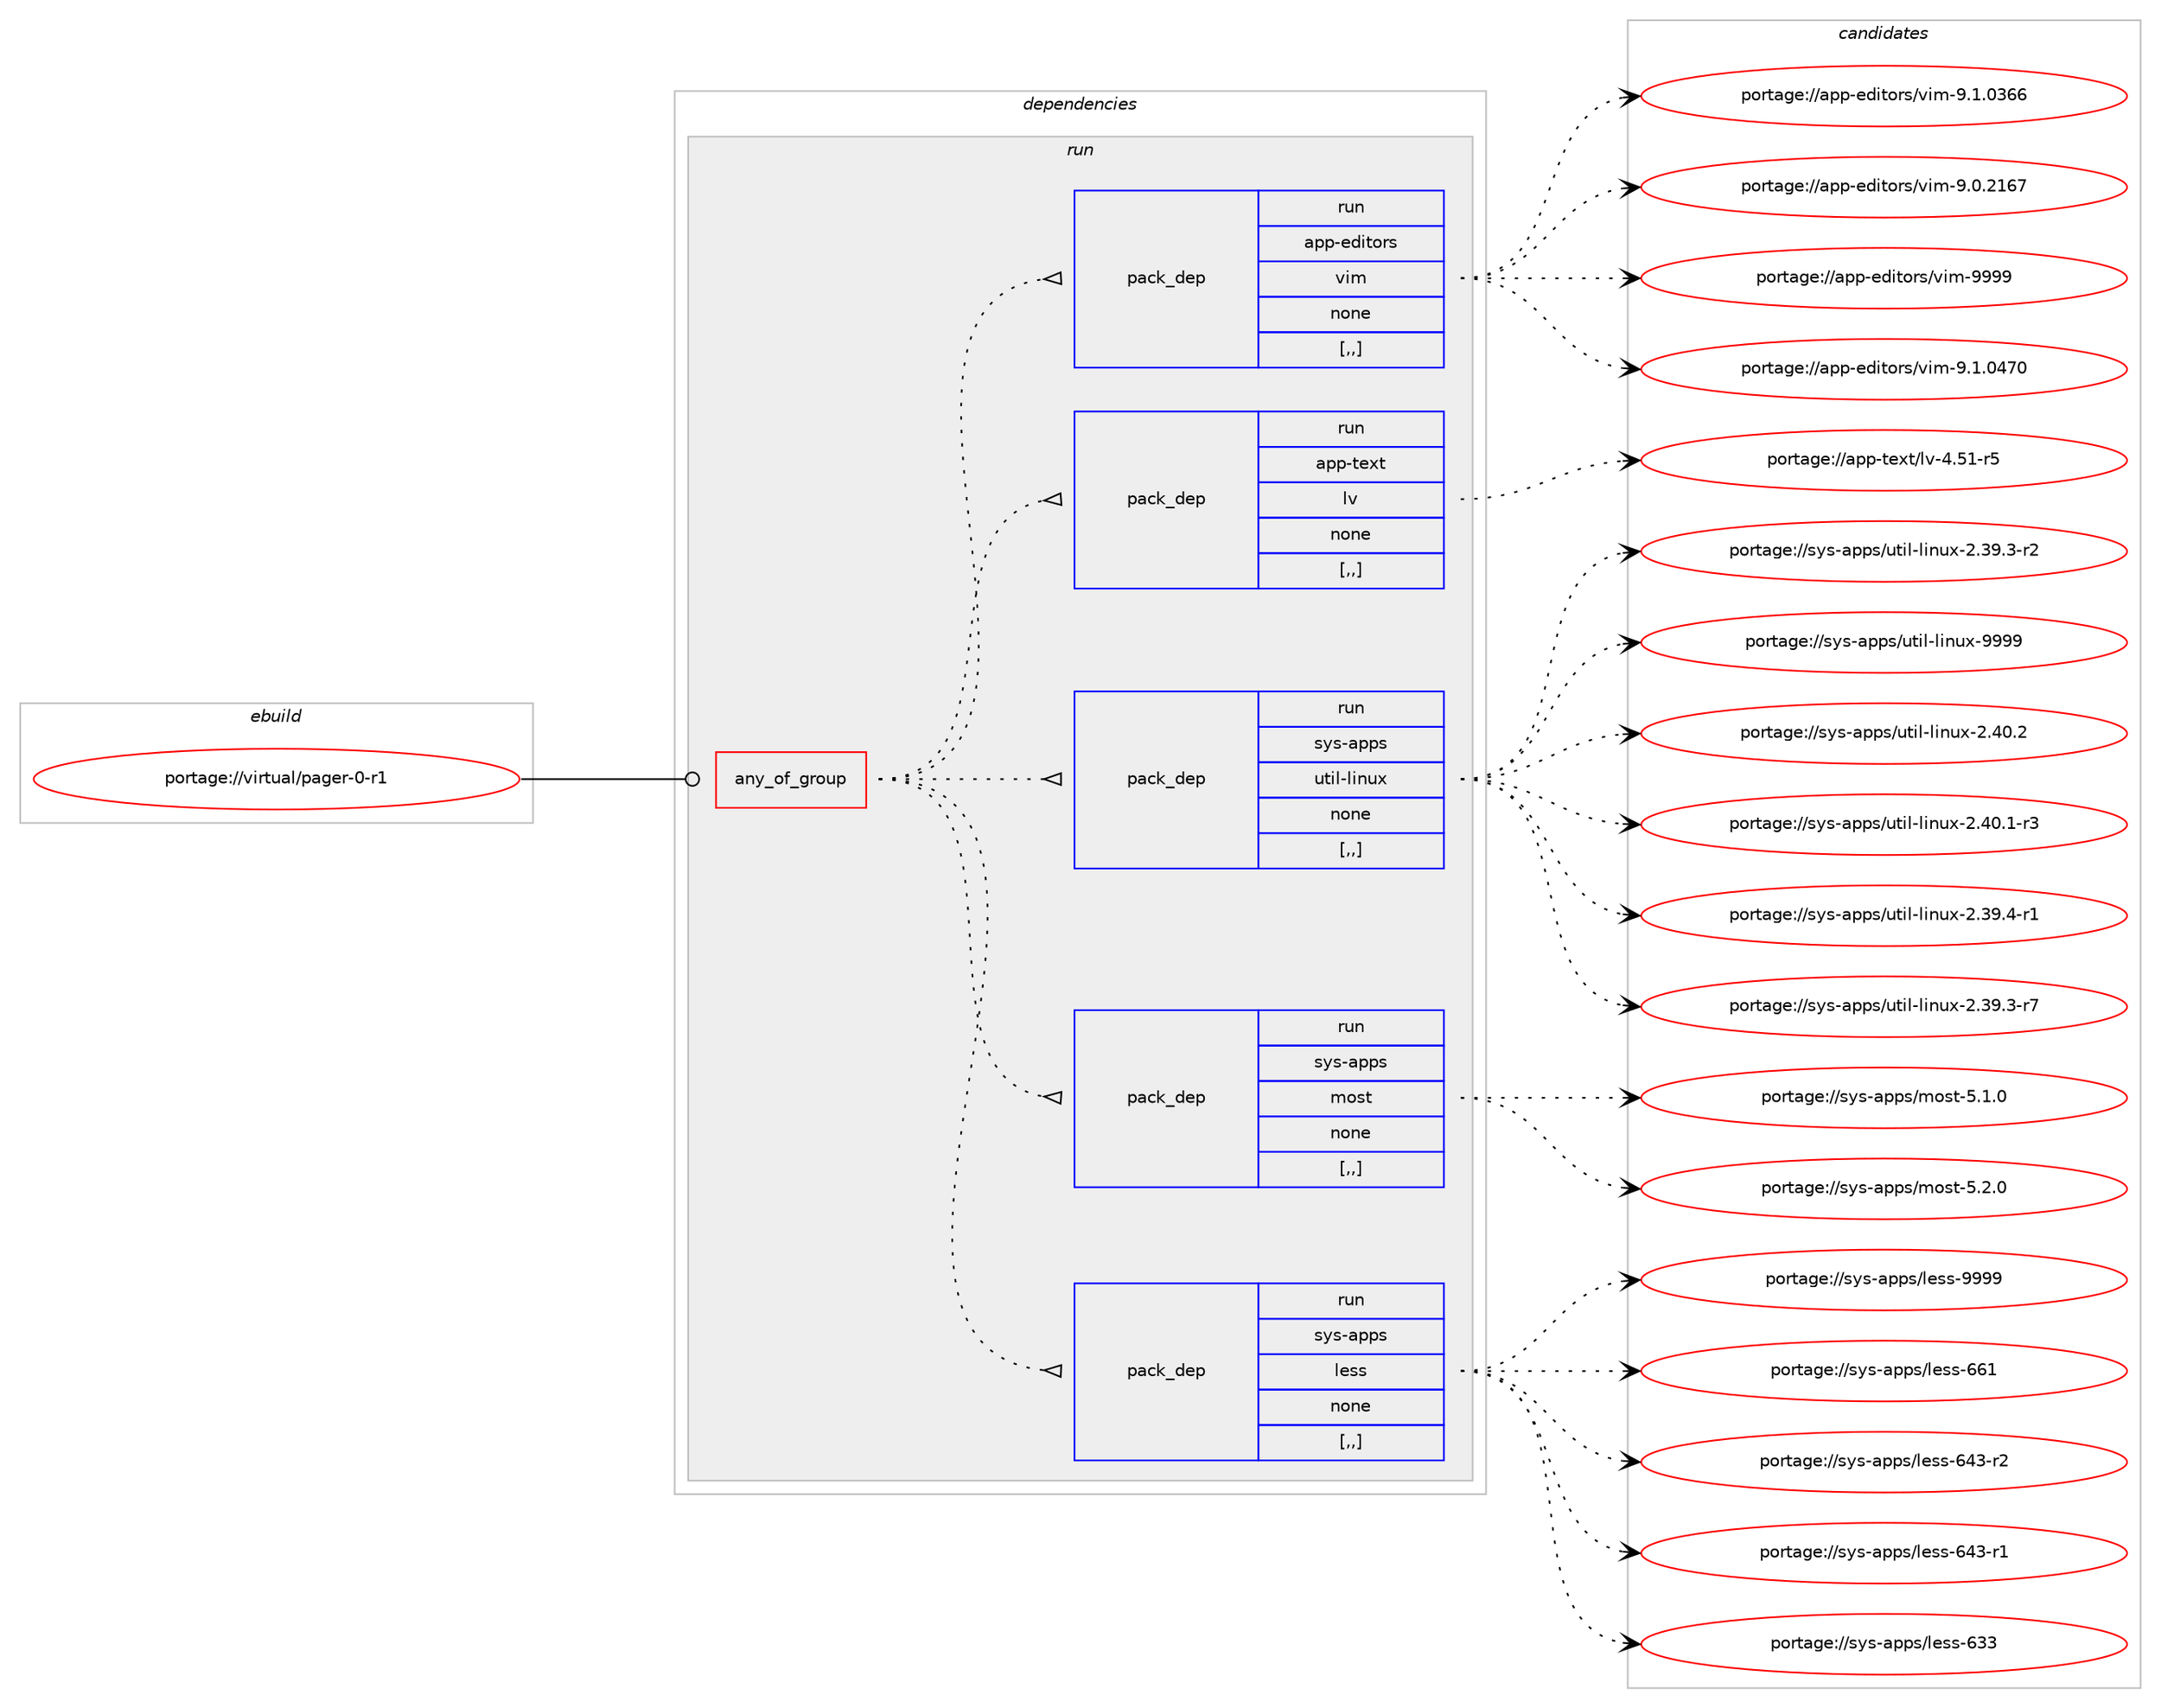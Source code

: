 digraph prolog {

# *************
# Graph options
# *************

newrank=true;
concentrate=true;
compound=true;
graph [rankdir=LR,fontname=Helvetica,fontsize=10,ranksep=1.5];#, ranksep=2.5, nodesep=0.2];
edge  [arrowhead=vee];
node  [fontname=Helvetica,fontsize=10];

# **********
# The ebuild
# **********

subgraph cluster_leftcol {
color=gray;
label=<<i>ebuild</i>>;
id [label="portage://virtual/pager-0-r1", color=red, width=4, href="../virtual/pager-0-r1.svg"];
}

# ****************
# The dependencies
# ****************

subgraph cluster_midcol {
color=gray;
label=<<i>dependencies</i>>;
subgraph cluster_compile {
fillcolor="#eeeeee";
style=filled;
label=<<i>compile</i>>;
}
subgraph cluster_compileandrun {
fillcolor="#eeeeee";
style=filled;
label=<<i>compile and run</i>>;
}
subgraph cluster_run {
fillcolor="#eeeeee";
style=filled;
label=<<i>run</i>>;
subgraph any2869 {
dependency444493 [label=<<TABLE BORDER="0" CELLBORDER="1" CELLSPACING="0" CELLPADDING="4"><TR><TD CELLPADDING="10">any_of_group</TD></TR></TABLE>>, shape=none, color=red];subgraph pack322729 {
dependency444494 [label=<<TABLE BORDER="0" CELLBORDER="1" CELLSPACING="0" CELLPADDING="4" WIDTH="220"><TR><TD ROWSPAN="6" CELLPADDING="30">pack_dep</TD></TR><TR><TD WIDTH="110">run</TD></TR><TR><TD>sys-apps</TD></TR><TR><TD>less</TD></TR><TR><TD>none</TD></TR><TR><TD>[,,]</TD></TR></TABLE>>, shape=none, color=blue];
}
dependency444493:e -> dependency444494:w [weight=20,style="dotted",arrowhead="oinv"];
subgraph pack322730 {
dependency444495 [label=<<TABLE BORDER="0" CELLBORDER="1" CELLSPACING="0" CELLPADDING="4" WIDTH="220"><TR><TD ROWSPAN="6" CELLPADDING="30">pack_dep</TD></TR><TR><TD WIDTH="110">run</TD></TR><TR><TD>sys-apps</TD></TR><TR><TD>most</TD></TR><TR><TD>none</TD></TR><TR><TD>[,,]</TD></TR></TABLE>>, shape=none, color=blue];
}
dependency444493:e -> dependency444495:w [weight=20,style="dotted",arrowhead="oinv"];
subgraph pack322731 {
dependency444496 [label=<<TABLE BORDER="0" CELLBORDER="1" CELLSPACING="0" CELLPADDING="4" WIDTH="220"><TR><TD ROWSPAN="6" CELLPADDING="30">pack_dep</TD></TR><TR><TD WIDTH="110">run</TD></TR><TR><TD>sys-apps</TD></TR><TR><TD>util-linux</TD></TR><TR><TD>none</TD></TR><TR><TD>[,,]</TD></TR></TABLE>>, shape=none, color=blue];
}
dependency444493:e -> dependency444496:w [weight=20,style="dotted",arrowhead="oinv"];
subgraph pack322732 {
dependency444497 [label=<<TABLE BORDER="0" CELLBORDER="1" CELLSPACING="0" CELLPADDING="4" WIDTH="220"><TR><TD ROWSPAN="6" CELLPADDING="30">pack_dep</TD></TR><TR><TD WIDTH="110">run</TD></TR><TR><TD>app-text</TD></TR><TR><TD>lv</TD></TR><TR><TD>none</TD></TR><TR><TD>[,,]</TD></TR></TABLE>>, shape=none, color=blue];
}
dependency444493:e -> dependency444497:w [weight=20,style="dotted",arrowhead="oinv"];
subgraph pack322733 {
dependency444498 [label=<<TABLE BORDER="0" CELLBORDER="1" CELLSPACING="0" CELLPADDING="4" WIDTH="220"><TR><TD ROWSPAN="6" CELLPADDING="30">pack_dep</TD></TR><TR><TD WIDTH="110">run</TD></TR><TR><TD>app-editors</TD></TR><TR><TD>vim</TD></TR><TR><TD>none</TD></TR><TR><TD>[,,]</TD></TR></TABLE>>, shape=none, color=blue];
}
dependency444493:e -> dependency444498:w [weight=20,style="dotted",arrowhead="oinv"];
}
id:e -> dependency444493:w [weight=20,style="solid",arrowhead="odot"];
}
}

# **************
# The candidates
# **************

subgraph cluster_choices {
rank=same;
color=gray;
label=<<i>candidates</i>>;

subgraph choice322729 {
color=black;
nodesep=1;
choice1151211154597112112115471081011151154557575757 [label="portage://sys-apps/less-9999", color=red, width=4,href="../sys-apps/less-9999.svg"];
choice11512111545971121121154710810111511545545449 [label="portage://sys-apps/less-661", color=red, width=4,href="../sys-apps/less-661.svg"];
choice115121115459711211211547108101115115455452514511450 [label="portage://sys-apps/less-643-r2", color=red, width=4,href="../sys-apps/less-643-r2.svg"];
choice115121115459711211211547108101115115455452514511449 [label="portage://sys-apps/less-643-r1", color=red, width=4,href="../sys-apps/less-643-r1.svg"];
choice11512111545971121121154710810111511545545151 [label="portage://sys-apps/less-633", color=red, width=4,href="../sys-apps/less-633.svg"];
dependency444494:e -> choice1151211154597112112115471081011151154557575757:w [style=dotted,weight="100"];
dependency444494:e -> choice11512111545971121121154710810111511545545449:w [style=dotted,weight="100"];
dependency444494:e -> choice115121115459711211211547108101115115455452514511450:w [style=dotted,weight="100"];
dependency444494:e -> choice115121115459711211211547108101115115455452514511449:w [style=dotted,weight="100"];
dependency444494:e -> choice11512111545971121121154710810111511545545151:w [style=dotted,weight="100"];
}
subgraph choice322730 {
color=black;
nodesep=1;
choice115121115459711211211547109111115116455346504648 [label="portage://sys-apps/most-5.2.0", color=red, width=4,href="../sys-apps/most-5.2.0.svg"];
choice115121115459711211211547109111115116455346494648 [label="portage://sys-apps/most-5.1.0", color=red, width=4,href="../sys-apps/most-5.1.0.svg"];
dependency444495:e -> choice115121115459711211211547109111115116455346504648:w [style=dotted,weight="100"];
dependency444495:e -> choice115121115459711211211547109111115116455346494648:w [style=dotted,weight="100"];
}
subgraph choice322731 {
color=black;
nodesep=1;
choice115121115459711211211547117116105108451081051101171204557575757 [label="portage://sys-apps/util-linux-9999", color=red, width=4,href="../sys-apps/util-linux-9999.svg"];
choice1151211154597112112115471171161051084510810511011712045504652484650 [label="portage://sys-apps/util-linux-2.40.2", color=red, width=4,href="../sys-apps/util-linux-2.40.2.svg"];
choice11512111545971121121154711711610510845108105110117120455046524846494511451 [label="portage://sys-apps/util-linux-2.40.1-r3", color=red, width=4,href="../sys-apps/util-linux-2.40.1-r3.svg"];
choice11512111545971121121154711711610510845108105110117120455046515746524511449 [label="portage://sys-apps/util-linux-2.39.4-r1", color=red, width=4,href="../sys-apps/util-linux-2.39.4-r1.svg"];
choice11512111545971121121154711711610510845108105110117120455046515746514511455 [label="portage://sys-apps/util-linux-2.39.3-r7", color=red, width=4,href="../sys-apps/util-linux-2.39.3-r7.svg"];
choice11512111545971121121154711711610510845108105110117120455046515746514511450 [label="portage://sys-apps/util-linux-2.39.3-r2", color=red, width=4,href="../sys-apps/util-linux-2.39.3-r2.svg"];
dependency444496:e -> choice115121115459711211211547117116105108451081051101171204557575757:w [style=dotted,weight="100"];
dependency444496:e -> choice1151211154597112112115471171161051084510810511011712045504652484650:w [style=dotted,weight="100"];
dependency444496:e -> choice11512111545971121121154711711610510845108105110117120455046524846494511451:w [style=dotted,weight="100"];
dependency444496:e -> choice11512111545971121121154711711610510845108105110117120455046515746524511449:w [style=dotted,weight="100"];
dependency444496:e -> choice11512111545971121121154711711610510845108105110117120455046515746514511455:w [style=dotted,weight="100"];
dependency444496:e -> choice11512111545971121121154711711610510845108105110117120455046515746514511450:w [style=dotted,weight="100"];
}
subgraph choice322732 {
color=black;
nodesep=1;
choice97112112451161011201164710811845524653494511453 [label="portage://app-text/lv-4.51-r5", color=red, width=4,href="../app-text/lv-4.51-r5.svg"];
dependency444497:e -> choice97112112451161011201164710811845524653494511453:w [style=dotted,weight="100"];
}
subgraph choice322733 {
color=black;
nodesep=1;
choice9711211245101100105116111114115471181051094557575757 [label="portage://app-editors/vim-9999", color=red, width=4,href="../app-editors/vim-9999.svg"];
choice971121124510110010511611111411547118105109455746494648525548 [label="portage://app-editors/vim-9.1.0470", color=red, width=4,href="../app-editors/vim-9.1.0470.svg"];
choice971121124510110010511611111411547118105109455746494648515454 [label="portage://app-editors/vim-9.1.0366", color=red, width=4,href="../app-editors/vim-9.1.0366.svg"];
choice971121124510110010511611111411547118105109455746484650495455 [label="portage://app-editors/vim-9.0.2167", color=red, width=4,href="../app-editors/vim-9.0.2167.svg"];
dependency444498:e -> choice9711211245101100105116111114115471181051094557575757:w [style=dotted,weight="100"];
dependency444498:e -> choice971121124510110010511611111411547118105109455746494648525548:w [style=dotted,weight="100"];
dependency444498:e -> choice971121124510110010511611111411547118105109455746494648515454:w [style=dotted,weight="100"];
dependency444498:e -> choice971121124510110010511611111411547118105109455746484650495455:w [style=dotted,weight="100"];
}
}

}
